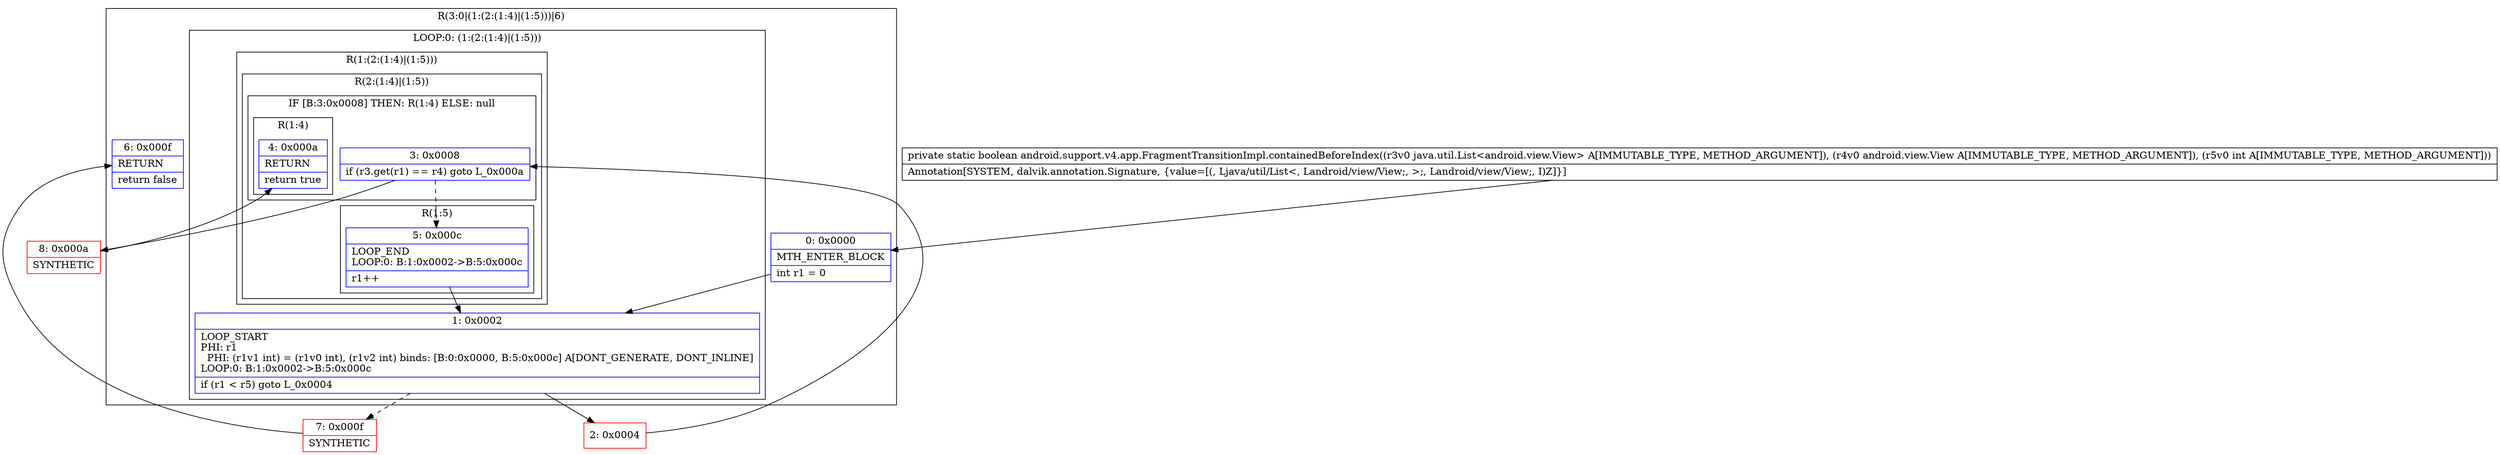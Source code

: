 digraph "CFG forandroid.support.v4.app.FragmentTransitionImpl.containedBeforeIndex(Ljava\/util\/List;Landroid\/view\/View;I)Z" {
subgraph cluster_Region_1834639371 {
label = "R(3:0|(1:(2:(1:4)|(1:5)))|6)";
node [shape=record,color=blue];
Node_0 [shape=record,label="{0\:\ 0x0000|MTH_ENTER_BLOCK\l|int r1 = 0\l}"];
subgraph cluster_LoopRegion_886895685 {
label = "LOOP:0: (1:(2:(1:4)|(1:5)))";
node [shape=record,color=blue];
Node_1 [shape=record,label="{1\:\ 0x0002|LOOP_START\lPHI: r1 \l  PHI: (r1v1 int) = (r1v0 int), (r1v2 int) binds: [B:0:0x0000, B:5:0x000c] A[DONT_GENERATE, DONT_INLINE]\lLOOP:0: B:1:0x0002\-\>B:5:0x000c\l|if (r1 \< r5) goto L_0x0004\l}"];
subgraph cluster_Region_1202796376 {
label = "R(1:(2:(1:4)|(1:5)))";
node [shape=record,color=blue];
subgraph cluster_Region_773649706 {
label = "R(2:(1:4)|(1:5))";
node [shape=record,color=blue];
subgraph cluster_IfRegion_2141003632 {
label = "IF [B:3:0x0008] THEN: R(1:4) ELSE: null";
node [shape=record,color=blue];
Node_3 [shape=record,label="{3\:\ 0x0008|if (r3.get(r1) == r4) goto L_0x000a\l}"];
subgraph cluster_Region_1801083802 {
label = "R(1:4)";
node [shape=record,color=blue];
Node_4 [shape=record,label="{4\:\ 0x000a|RETURN\l|return true\l}"];
}
}
subgraph cluster_Region_1788206270 {
label = "R(1:5)";
node [shape=record,color=blue];
Node_5 [shape=record,label="{5\:\ 0x000c|LOOP_END\lLOOP:0: B:1:0x0002\-\>B:5:0x000c\l|r1++\l}"];
}
}
}
}
Node_6 [shape=record,label="{6\:\ 0x000f|RETURN\l|return false\l}"];
}
Node_2 [shape=record,color=red,label="{2\:\ 0x0004}"];
Node_7 [shape=record,color=red,label="{7\:\ 0x000f|SYNTHETIC\l}"];
Node_8 [shape=record,color=red,label="{8\:\ 0x000a|SYNTHETIC\l}"];
MethodNode[shape=record,label="{private static boolean android.support.v4.app.FragmentTransitionImpl.containedBeforeIndex((r3v0 java.util.List\<android.view.View\> A[IMMUTABLE_TYPE, METHOD_ARGUMENT]), (r4v0 android.view.View A[IMMUTABLE_TYPE, METHOD_ARGUMENT]), (r5v0 int A[IMMUTABLE_TYPE, METHOD_ARGUMENT]))  | Annotation[SYSTEM, dalvik.annotation.Signature, \{value=[(, Ljava\/util\/List\<, Landroid\/view\/View;, \>;, Landroid\/view\/View;, I)Z]\}]\l}"];
MethodNode -> Node_0;
Node_0 -> Node_1;
Node_1 -> Node_2;
Node_1 -> Node_7[style=dashed];
Node_3 -> Node_5[style=dashed];
Node_3 -> Node_8;
Node_5 -> Node_1;
Node_2 -> Node_3;
Node_7 -> Node_6;
Node_8 -> Node_4;
}

